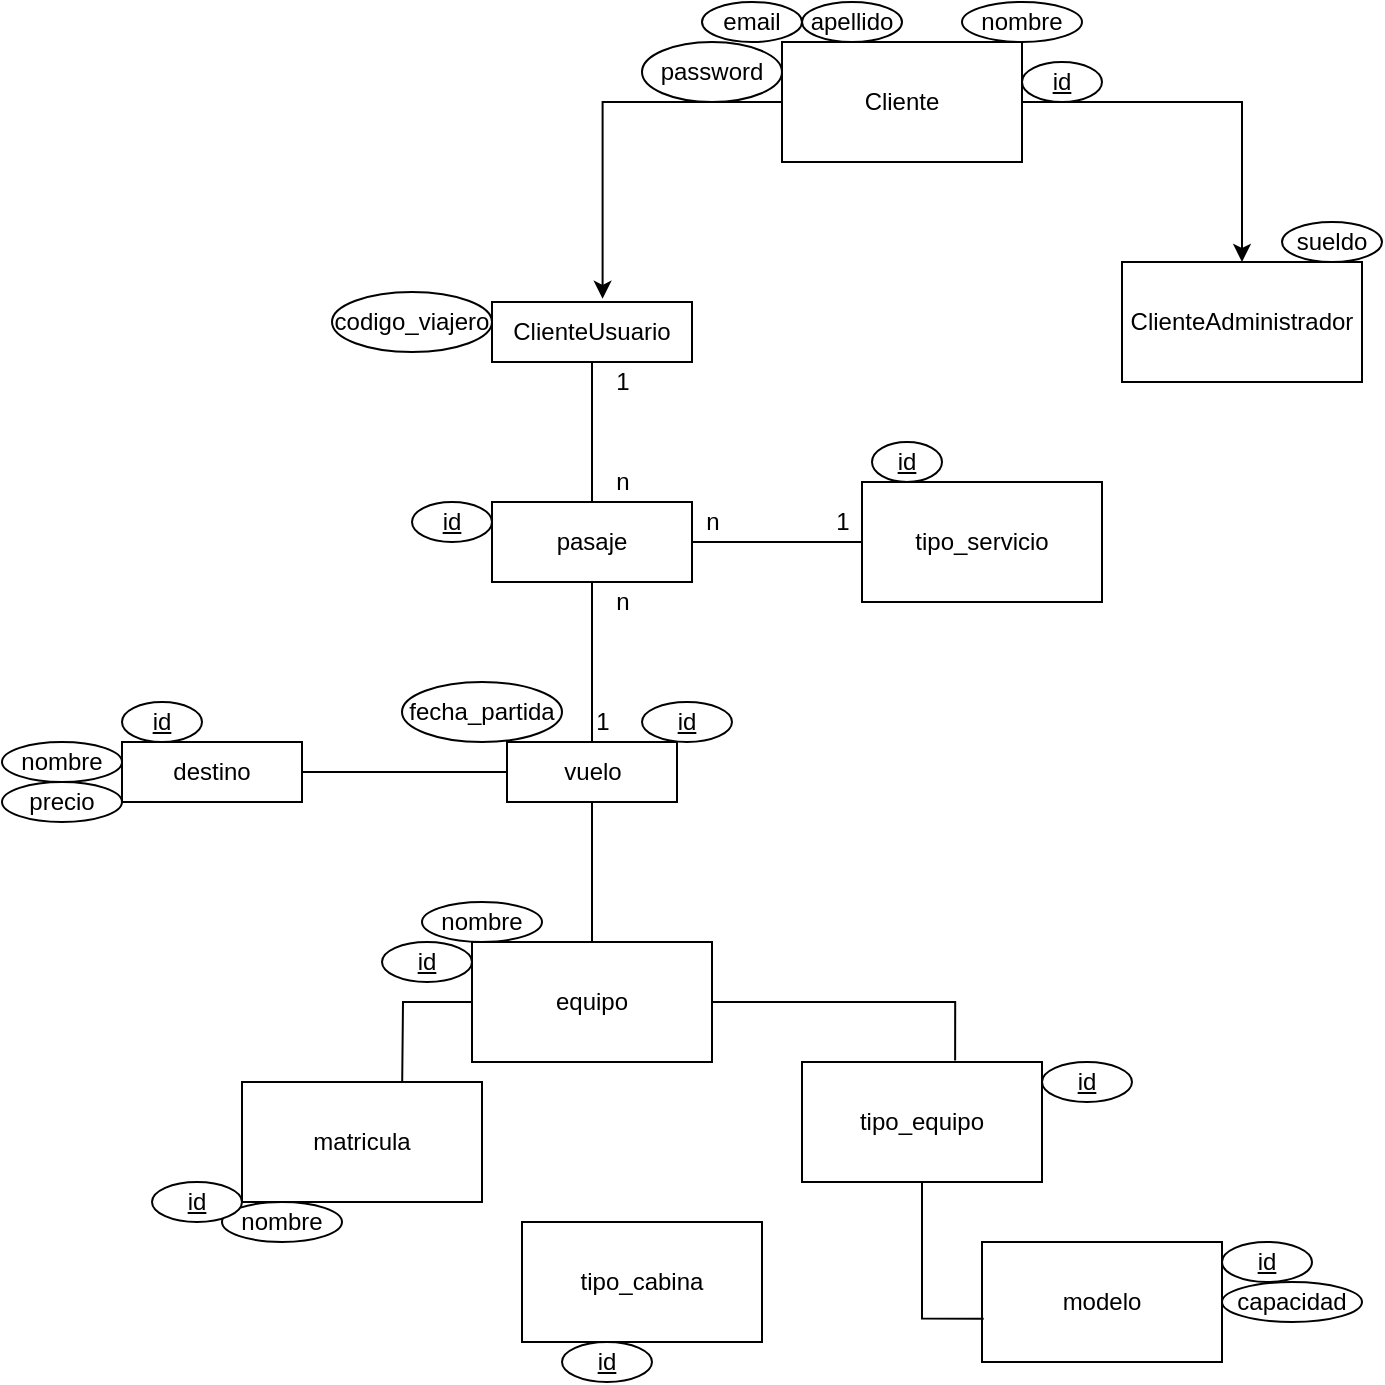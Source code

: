 <mxfile version="14.9.3" type="device"><diagram id="h0lhSuOj1Jcbw2ous8Mu" name="Page-1"><mxGraphModel dx="638" dy="1173" grid="1" gridSize="10" guides="1" tooltips="1" connect="1" arrows="1" fold="1" page="1" pageScale="1" pageWidth="1169" pageHeight="827" math="0" shadow="0"><root><mxCell id="0"/><mxCell id="1" parent="0"/><mxCell id="gSaUQb6XuIlvXgmVEdIr-38" style="edgeStyle=orthogonalEdgeStyle;rounded=0;orthogonalLoop=1;jettySize=auto;html=1;endArrow=none;endFill=0;" edge="1" parent="1" source="gSaUQb6XuIlvXgmVEdIr-1" target="gSaUQb6XuIlvXgmVEdIr-17"><mxGeometry relative="1" as="geometry"/></mxCell><mxCell id="gSaUQb6XuIlvXgmVEdIr-1" value="ClienteUsuario" style="rounded=0;whiteSpace=wrap;html=1;" vertex="1" parent="1"><mxGeometry x="295" y="50" width="100" height="30" as="geometry"/></mxCell><mxCell id="gSaUQb6XuIlvXgmVEdIr-2" value="ClienteAdministrador" style="rounded=0;whiteSpace=wrap;html=1;" vertex="1" parent="1"><mxGeometry x="610" y="30" width="120" height="60" as="geometry"/></mxCell><mxCell id="gSaUQb6XuIlvXgmVEdIr-37" style="edgeStyle=orthogonalEdgeStyle;rounded=0;orthogonalLoop=1;jettySize=auto;html=1;endArrow=none;endFill=0;" edge="1" parent="1" source="gSaUQb6XuIlvXgmVEdIr-3"><mxGeometry relative="1" as="geometry"><mxPoint x="250" y="450" as="targetPoint"/></mxGeometry></mxCell><mxCell id="gSaUQb6XuIlvXgmVEdIr-47" style="edgeStyle=orthogonalEdgeStyle;rounded=0;orthogonalLoop=1;jettySize=auto;html=1;entryX=0.638;entryY=-0.012;entryDx=0;entryDy=0;entryPerimeter=0;endArrow=none;endFill=0;" edge="1" parent="1" source="gSaUQb6XuIlvXgmVEdIr-3" target="gSaUQb6XuIlvXgmVEdIr-46"><mxGeometry relative="1" as="geometry"/></mxCell><mxCell id="gSaUQb6XuIlvXgmVEdIr-3" value="equipo" style="rounded=0;whiteSpace=wrap;html=1;" vertex="1" parent="1"><mxGeometry x="285" y="370" width="120" height="60" as="geometry"/></mxCell><mxCell id="gSaUQb6XuIlvXgmVEdIr-4" value="apellido" style="ellipse;whiteSpace=wrap;html=1;" vertex="1" parent="1"><mxGeometry x="450" y="-100" width="50" height="20" as="geometry"/></mxCell><mxCell id="gSaUQb6XuIlvXgmVEdIr-5" value="nombre" style="ellipse;whiteSpace=wrap;html=1;" vertex="1" parent="1"><mxGeometry x="530" y="-100" width="60" height="20" as="geometry"/></mxCell><mxCell id="gSaUQb6XuIlvXgmVEdIr-6" value="&lt;u&gt;id&lt;/u&gt;" style="ellipse;whiteSpace=wrap;html=1;" vertex="1" parent="1"><mxGeometry x="560" y="-70" width="40" height="20" as="geometry"/></mxCell><mxCell id="gSaUQb6XuIlvXgmVEdIr-7" value="email" style="ellipse;whiteSpace=wrap;html=1;" vertex="1" parent="1"><mxGeometry x="400" y="-100" width="50" height="20" as="geometry"/></mxCell><mxCell id="gSaUQb6XuIlvXgmVEdIr-11" style="edgeStyle=orthogonalEdgeStyle;rounded=0;orthogonalLoop=1;jettySize=auto;html=1;" edge="1" parent="1" source="gSaUQb6XuIlvXgmVEdIr-8" target="gSaUQb6XuIlvXgmVEdIr-2"><mxGeometry relative="1" as="geometry"/></mxCell><mxCell id="gSaUQb6XuIlvXgmVEdIr-13" style="edgeStyle=orthogonalEdgeStyle;rounded=0;orthogonalLoop=1;jettySize=auto;html=1;exitX=0;exitY=0.5;exitDx=0;exitDy=0;entryX=0.553;entryY=-0.053;entryDx=0;entryDy=0;entryPerimeter=0;" edge="1" parent="1" source="gSaUQb6XuIlvXgmVEdIr-8" target="gSaUQb6XuIlvXgmVEdIr-1"><mxGeometry relative="1" as="geometry"/></mxCell><mxCell id="gSaUQb6XuIlvXgmVEdIr-8" value="Cliente" style="rounded=0;whiteSpace=wrap;html=1;" vertex="1" parent="1"><mxGeometry x="440" y="-80" width="120" height="60" as="geometry"/></mxCell><mxCell id="gSaUQb6XuIlvXgmVEdIr-10" value="password" style="ellipse;whiteSpace=wrap;html=1;" vertex="1" parent="1"><mxGeometry x="370" y="-80" width="70" height="30" as="geometry"/></mxCell><mxCell id="gSaUQb6XuIlvXgmVEdIr-14" value="sueldo" style="ellipse;whiteSpace=wrap;html=1;" vertex="1" parent="1"><mxGeometry x="690" y="10" width="50" height="20" as="geometry"/></mxCell><mxCell id="gSaUQb6XuIlvXgmVEdIr-15" value="codigo_viajero" style="ellipse;whiteSpace=wrap;html=1;" vertex="1" parent="1"><mxGeometry x="215" y="45" width="80" height="30" as="geometry"/></mxCell><mxCell id="gSaUQb6XuIlvXgmVEdIr-24" style="edgeStyle=orthogonalEdgeStyle;rounded=0;orthogonalLoop=1;jettySize=auto;html=1;entryX=0;entryY=0.5;entryDx=0;entryDy=0;endArrow=none;endFill=0;" edge="1" parent="1" source="gSaUQb6XuIlvXgmVEdIr-17" target="gSaUQb6XuIlvXgmVEdIr-23"><mxGeometry relative="1" as="geometry"/></mxCell><mxCell id="gSaUQb6XuIlvXgmVEdIr-28" style="edgeStyle=orthogonalEdgeStyle;rounded=0;orthogonalLoop=1;jettySize=auto;html=1;entryX=0.5;entryY=0;entryDx=0;entryDy=0;endArrow=none;endFill=0;" edge="1" parent="1" source="gSaUQb6XuIlvXgmVEdIr-17" target="gSaUQb6XuIlvXgmVEdIr-19"><mxGeometry relative="1" as="geometry"><Array as="points"><mxPoint x="345" y="210"/><mxPoint x="345" y="210"/></Array></mxGeometry></mxCell><mxCell id="gSaUQb6XuIlvXgmVEdIr-17" value="pasaje" style="rounded=0;whiteSpace=wrap;html=1;" vertex="1" parent="1"><mxGeometry x="295" y="150" width="100" height="40" as="geometry"/></mxCell><mxCell id="gSaUQb6XuIlvXgmVEdIr-18" value="destino" style="rounded=0;whiteSpace=wrap;html=1;" vertex="1" parent="1"><mxGeometry x="110" y="270" width="90" height="30" as="geometry"/></mxCell><mxCell id="gSaUQb6XuIlvXgmVEdIr-31" style="edgeStyle=orthogonalEdgeStyle;rounded=0;orthogonalLoop=1;jettySize=auto;html=1;endArrow=none;endFill=0;" edge="1" parent="1" source="gSaUQb6XuIlvXgmVEdIr-19" target="gSaUQb6XuIlvXgmVEdIr-3"><mxGeometry relative="1" as="geometry"/></mxCell><mxCell id="gSaUQb6XuIlvXgmVEdIr-32" style="edgeStyle=orthogonalEdgeStyle;rounded=0;orthogonalLoop=1;jettySize=auto;html=1;entryX=1;entryY=0.5;entryDx=0;entryDy=0;endArrow=none;endFill=0;" edge="1" parent="1" source="gSaUQb6XuIlvXgmVEdIr-19" target="gSaUQb6XuIlvXgmVEdIr-18"><mxGeometry relative="1" as="geometry"/></mxCell><mxCell id="gSaUQb6XuIlvXgmVEdIr-19" value="vuelo" style="rounded=0;whiteSpace=wrap;html=1;" vertex="1" parent="1"><mxGeometry x="302.5" y="270" width="85" height="30" as="geometry"/></mxCell><mxCell id="gSaUQb6XuIlvXgmVEdIr-20" value="matricula" style="rounded=0;whiteSpace=wrap;html=1;" vertex="1" parent="1"><mxGeometry x="170" y="440" width="120" height="60" as="geometry"/></mxCell><mxCell id="gSaUQb6XuIlvXgmVEdIr-21" value="modelo" style="rounded=0;whiteSpace=wrap;html=1;" vertex="1" parent="1"><mxGeometry x="540" y="520" width="120" height="60" as="geometry"/></mxCell><mxCell id="gSaUQb6XuIlvXgmVEdIr-22" value="tipo_cabina" style="rounded=0;whiteSpace=wrap;html=1;" vertex="1" parent="1"><mxGeometry x="310" y="510" width="120" height="60" as="geometry"/></mxCell><mxCell id="gSaUQb6XuIlvXgmVEdIr-23" value="tipo_servicio" style="rounded=0;whiteSpace=wrap;html=1;" vertex="1" parent="1"><mxGeometry x="480" y="140" width="120" height="60" as="geometry"/></mxCell><mxCell id="gSaUQb6XuIlvXgmVEdIr-25" value="&lt;u&gt;id&lt;/u&gt;" style="ellipse;whiteSpace=wrap;html=1;" vertex="1" parent="1"><mxGeometry x="485" y="120" width="35" height="20" as="geometry"/></mxCell><mxCell id="gSaUQb6XuIlvXgmVEdIr-26" value="&lt;u&gt;id&lt;/u&gt;" style="ellipse;whiteSpace=wrap;html=1;" vertex="1" parent="1"><mxGeometry x="255" y="150" width="40" height="20" as="geometry"/></mxCell><mxCell id="gSaUQb6XuIlvXgmVEdIr-27" value="&lt;u&gt;id&lt;/u&gt;" style="ellipse;whiteSpace=wrap;html=1;" vertex="1" parent="1"><mxGeometry x="110" y="250" width="40" height="20" as="geometry"/></mxCell><mxCell id="gSaUQb6XuIlvXgmVEdIr-29" value="&lt;u&gt;id&lt;/u&gt;" style="ellipse;whiteSpace=wrap;html=1;" vertex="1" parent="1"><mxGeometry x="370" y="250" width="45" height="20" as="geometry"/></mxCell><mxCell id="gSaUQb6XuIlvXgmVEdIr-30" value="&lt;u&gt;id&lt;/u&gt;" style="ellipse;whiteSpace=wrap;html=1;" vertex="1" parent="1"><mxGeometry x="240" y="370" width="45" height="20" as="geometry"/></mxCell><mxCell id="gSaUQb6XuIlvXgmVEdIr-39" value="fecha_partida" style="ellipse;whiteSpace=wrap;html=1;" vertex="1" parent="1"><mxGeometry x="250" y="240" width="80" height="30" as="geometry"/></mxCell><mxCell id="gSaUQb6XuIlvXgmVEdIr-40" value="nombre" style="ellipse;whiteSpace=wrap;html=1;" vertex="1" parent="1"><mxGeometry x="50" y="270" width="60" height="20" as="geometry"/></mxCell><mxCell id="gSaUQb6XuIlvXgmVEdIr-41" value="nombre" style="ellipse;whiteSpace=wrap;html=1;" vertex="1" parent="1"><mxGeometry x="160" y="500" width="60" height="20" as="geometry"/></mxCell><mxCell id="gSaUQb6XuIlvXgmVEdIr-42" value="&lt;u&gt;id&lt;/u&gt;" style="ellipse;whiteSpace=wrap;html=1;" vertex="1" parent="1"><mxGeometry x="125" y="490" width="45" height="20" as="geometry"/></mxCell><mxCell id="gSaUQb6XuIlvXgmVEdIr-43" value="&lt;u&gt;id&lt;/u&gt;" style="ellipse;whiteSpace=wrap;html=1;" vertex="1" parent="1"><mxGeometry x="660" y="520" width="45" height="20" as="geometry"/></mxCell><mxCell id="gSaUQb6XuIlvXgmVEdIr-44" value="&lt;u&gt;id&lt;/u&gt;" style="ellipse;whiteSpace=wrap;html=1;" vertex="1" parent="1"><mxGeometry x="330" y="570" width="45" height="20" as="geometry"/></mxCell><mxCell id="gSaUQb6XuIlvXgmVEdIr-45" value="nombre" style="ellipse;whiteSpace=wrap;html=1;" vertex="1" parent="1"><mxGeometry x="260" y="350" width="60" height="20" as="geometry"/></mxCell><mxCell id="gSaUQb6XuIlvXgmVEdIr-48" style="edgeStyle=orthogonalEdgeStyle;rounded=0;orthogonalLoop=1;jettySize=auto;html=1;entryX=0.007;entryY=0.639;entryDx=0;entryDy=0;entryPerimeter=0;endArrow=none;endFill=0;" edge="1" parent="1" source="gSaUQb6XuIlvXgmVEdIr-46" target="gSaUQb6XuIlvXgmVEdIr-21"><mxGeometry relative="1" as="geometry"/></mxCell><mxCell id="gSaUQb6XuIlvXgmVEdIr-46" value="tipo_equipo" style="rounded=0;whiteSpace=wrap;html=1;" vertex="1" parent="1"><mxGeometry x="450" y="430" width="120" height="60" as="geometry"/></mxCell><mxCell id="gSaUQb6XuIlvXgmVEdIr-49" value="&lt;u&gt;id&lt;/u&gt;" style="ellipse;whiteSpace=wrap;html=1;" vertex="1" parent="1"><mxGeometry x="570" y="430" width="45" height="20" as="geometry"/></mxCell><mxCell id="gSaUQb6XuIlvXgmVEdIr-51" value="capacidad" style="ellipse;whiteSpace=wrap;html=1;" vertex="1" parent="1"><mxGeometry x="660" y="540" width="70" height="20" as="geometry"/></mxCell><mxCell id="gSaUQb6XuIlvXgmVEdIr-52" value="1" style="text;html=1;align=center;verticalAlign=middle;resizable=0;points=[];autosize=1;strokeColor=none;" vertex="1" parent="1"><mxGeometry x="350" y="80" width="20" height="20" as="geometry"/></mxCell><mxCell id="gSaUQb6XuIlvXgmVEdIr-53" value="n" style="text;html=1;align=center;verticalAlign=middle;resizable=0;points=[];autosize=1;strokeColor=none;" vertex="1" parent="1"><mxGeometry x="350" y="130" width="20" height="20" as="geometry"/></mxCell><mxCell id="gSaUQb6XuIlvXgmVEdIr-54" value="precio" style="ellipse;whiteSpace=wrap;html=1;" vertex="1" parent="1"><mxGeometry x="50" y="290" width="60" height="20" as="geometry"/></mxCell><mxCell id="gSaUQb6XuIlvXgmVEdIr-56" value="1" style="text;html=1;align=center;verticalAlign=middle;resizable=0;points=[];autosize=1;strokeColor=none;" vertex="1" parent="1"><mxGeometry x="460" y="150" width="20" height="20" as="geometry"/></mxCell><mxCell id="gSaUQb6XuIlvXgmVEdIr-57" value="n" style="text;html=1;align=center;verticalAlign=middle;resizable=0;points=[];autosize=1;strokeColor=none;" vertex="1" parent="1"><mxGeometry x="395" y="150" width="20" height="20" as="geometry"/></mxCell><mxCell id="gSaUQb6XuIlvXgmVEdIr-58" value="n" style="text;html=1;align=center;verticalAlign=middle;resizable=0;points=[];autosize=1;strokeColor=none;" vertex="1" parent="1"><mxGeometry x="350" y="190" width="20" height="20" as="geometry"/></mxCell><mxCell id="gSaUQb6XuIlvXgmVEdIr-60" value="1" style="text;html=1;align=center;verticalAlign=middle;resizable=0;points=[];autosize=1;strokeColor=none;" vertex="1" parent="1"><mxGeometry x="340" y="250" width="20" height="20" as="geometry"/></mxCell></root></mxGraphModel></diagram></mxfile>